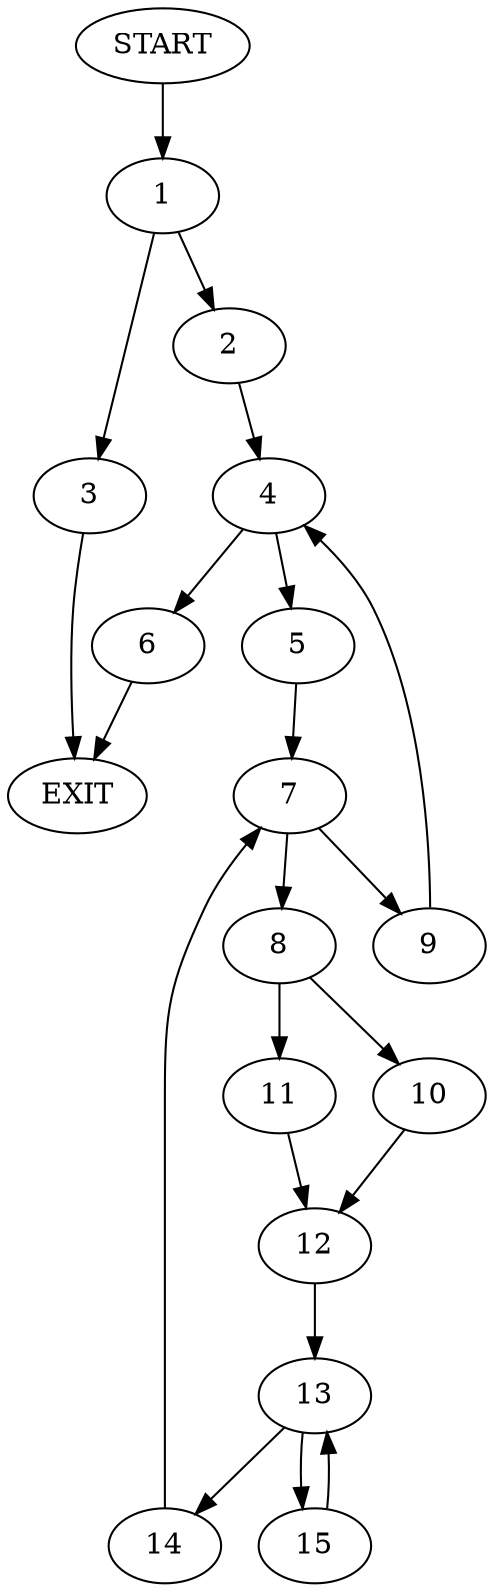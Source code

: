 digraph {
0 [label="START"]
16 [label="EXIT"]
0 -> 1
1 -> 2
1 -> 3
2 -> 4
3 -> 16
4 -> 5
4 -> 6
6 -> 16
5 -> 7
7 -> 8
7 -> 9
9 -> 4
8 -> 10
8 -> 11
10 -> 12
11 -> 12
12 -> 13
13 -> 14
13 -> 15
14 -> 7
15 -> 13
}
